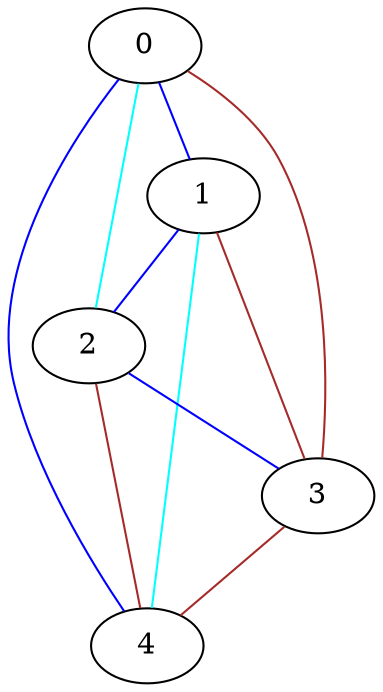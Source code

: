 strict graph "complete_graph(5)" {
0;
1;
2;
3;
4;
0 -- 1  [color=blue];
0 -- 2  [color=cyan];
0 -- 3  [color=brown];
0 -- 4  [color=blue];
1 -- 2  [color=blue];
1 -- 3  [color=brown];
1 -- 4  [color=cyan];
2 -- 3  [color=blue];
2 -- 4  [color=brown];
3 -- 4  [color=brown];
}

